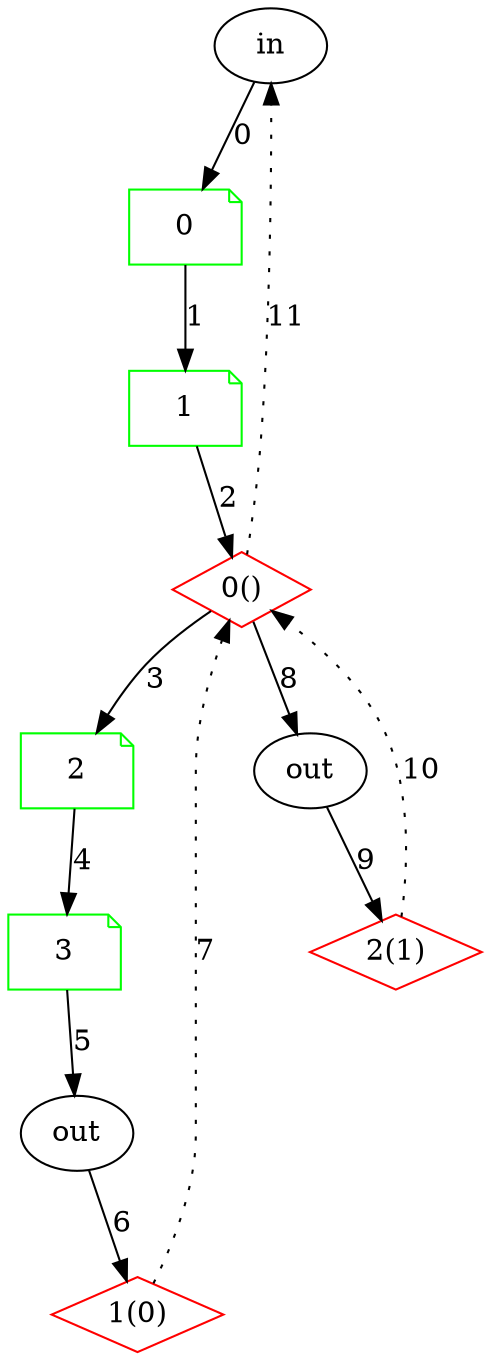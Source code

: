 digraph JEG {
  rankdir=TB;
  1 [label = "in", shape = "ellipse"];
  2 [label = "0", shape = "note", color = "green"];
  3 [label = "1", shape = "note", color = "green"];
  4 [label = "0()", shape = "diamond", color = "red"];
  5 [label = "2", shape = "note", color = "green"];
  6 [label = "3", shape = "note", color = "green"];
  7 [label = "out", shape = "ellipse"];
  8 [label = "1(0)", shape = "diamond", color = "red"];
  9 [label = "out", shape = "ellipse"];
  10 [label = "2(1)", shape = "diamond", color = "red"];
  1 -> 2 [ label = "0", style = "solid" ];
  2 -> 3 [ label = "1", style = "solid" ];
  3 -> 4 [ label = "2", style = "solid" ];
  4 -> 5 [ label = "3", style = "solid" ];
  5 -> 6 [ label = "4", style = "solid" ];
  6 -> 7 [ label = "5", style = "solid" ];
  7 -> 8 [ label = "6", style = "solid" ];
  8 -> 4 [ label = "7", style = "dotted" ];
  4 -> 9 [ label = "8", style = "solid" ];
  9 -> 10 [ label = "9", style = "solid" ];
  10 -> 4 [ label = "10", style = "dotted" ];
  4 -> 1 [ label = "11", style = "dotted" ];
}
